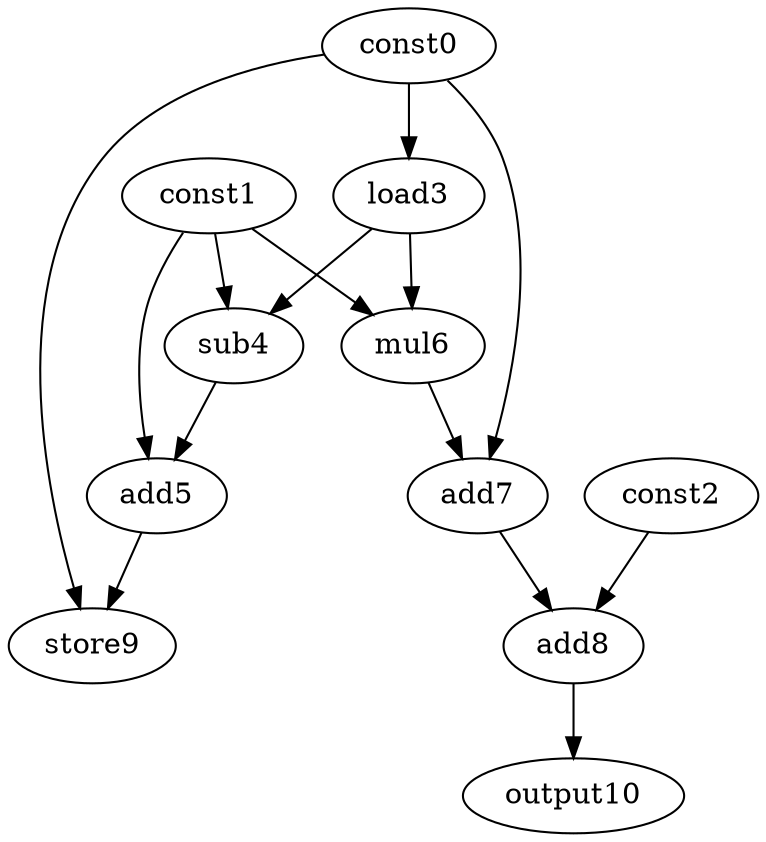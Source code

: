 digraph G { 
const0[opcode=const]; 
const1[opcode=const]; 
const2[opcode=const]; 
load3[opcode=load]; 
sub4[opcode=sub]; 
add5[opcode=add]; 
mul6[opcode=mul]; 
add7[opcode=add]; 
add8[opcode=add]; 
store9[opcode=store]; 
output10[opcode=output]; 
const0->load3[operand=0];
const1->sub4[operand=0];
load3->sub4[operand=1];
const1->mul6[operand=0];
load3->mul6[operand=1];
const1->add5[operand=0];
sub4->add5[operand=1];
const0->add7[operand=0];
mul6->add7[operand=1];
const2->add8[operand=0];
add7->add8[operand=1];
const0->store9[operand=0];
add5->store9[operand=1];
add8->output10[operand=0];
}
